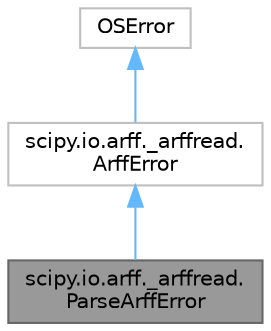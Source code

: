 digraph "scipy.io.arff._arffread.ParseArffError"
{
 // LATEX_PDF_SIZE
  bgcolor="transparent";
  edge [fontname=Helvetica,fontsize=10,labelfontname=Helvetica,labelfontsize=10];
  node [fontname=Helvetica,fontsize=10,shape=box,height=0.2,width=0.4];
  Node1 [id="Node000001",label="scipy.io.arff._arffread.\lParseArffError",height=0.2,width=0.4,color="gray40", fillcolor="grey60", style="filled", fontcolor="black",tooltip=" "];
  Node2 -> Node1 [id="edge3_Node000001_Node000002",dir="back",color="steelblue1",style="solid",tooltip=" "];
  Node2 [id="Node000002",label="scipy.io.arff._arffread.\lArffError",height=0.2,width=0.4,color="grey75", fillcolor="white", style="filled",URL="$d2/d92/classscipy_1_1io_1_1arff_1_1__arffread_1_1ArffError.html",tooltip=" "];
  Node3 -> Node2 [id="edge4_Node000002_Node000003",dir="back",color="steelblue1",style="solid",tooltip=" "];
  Node3 [id="Node000003",label="OSError",height=0.2,width=0.4,color="grey75", fillcolor="white", style="filled",URL="$da/db0/classOSError.html",tooltip=" "];
}

